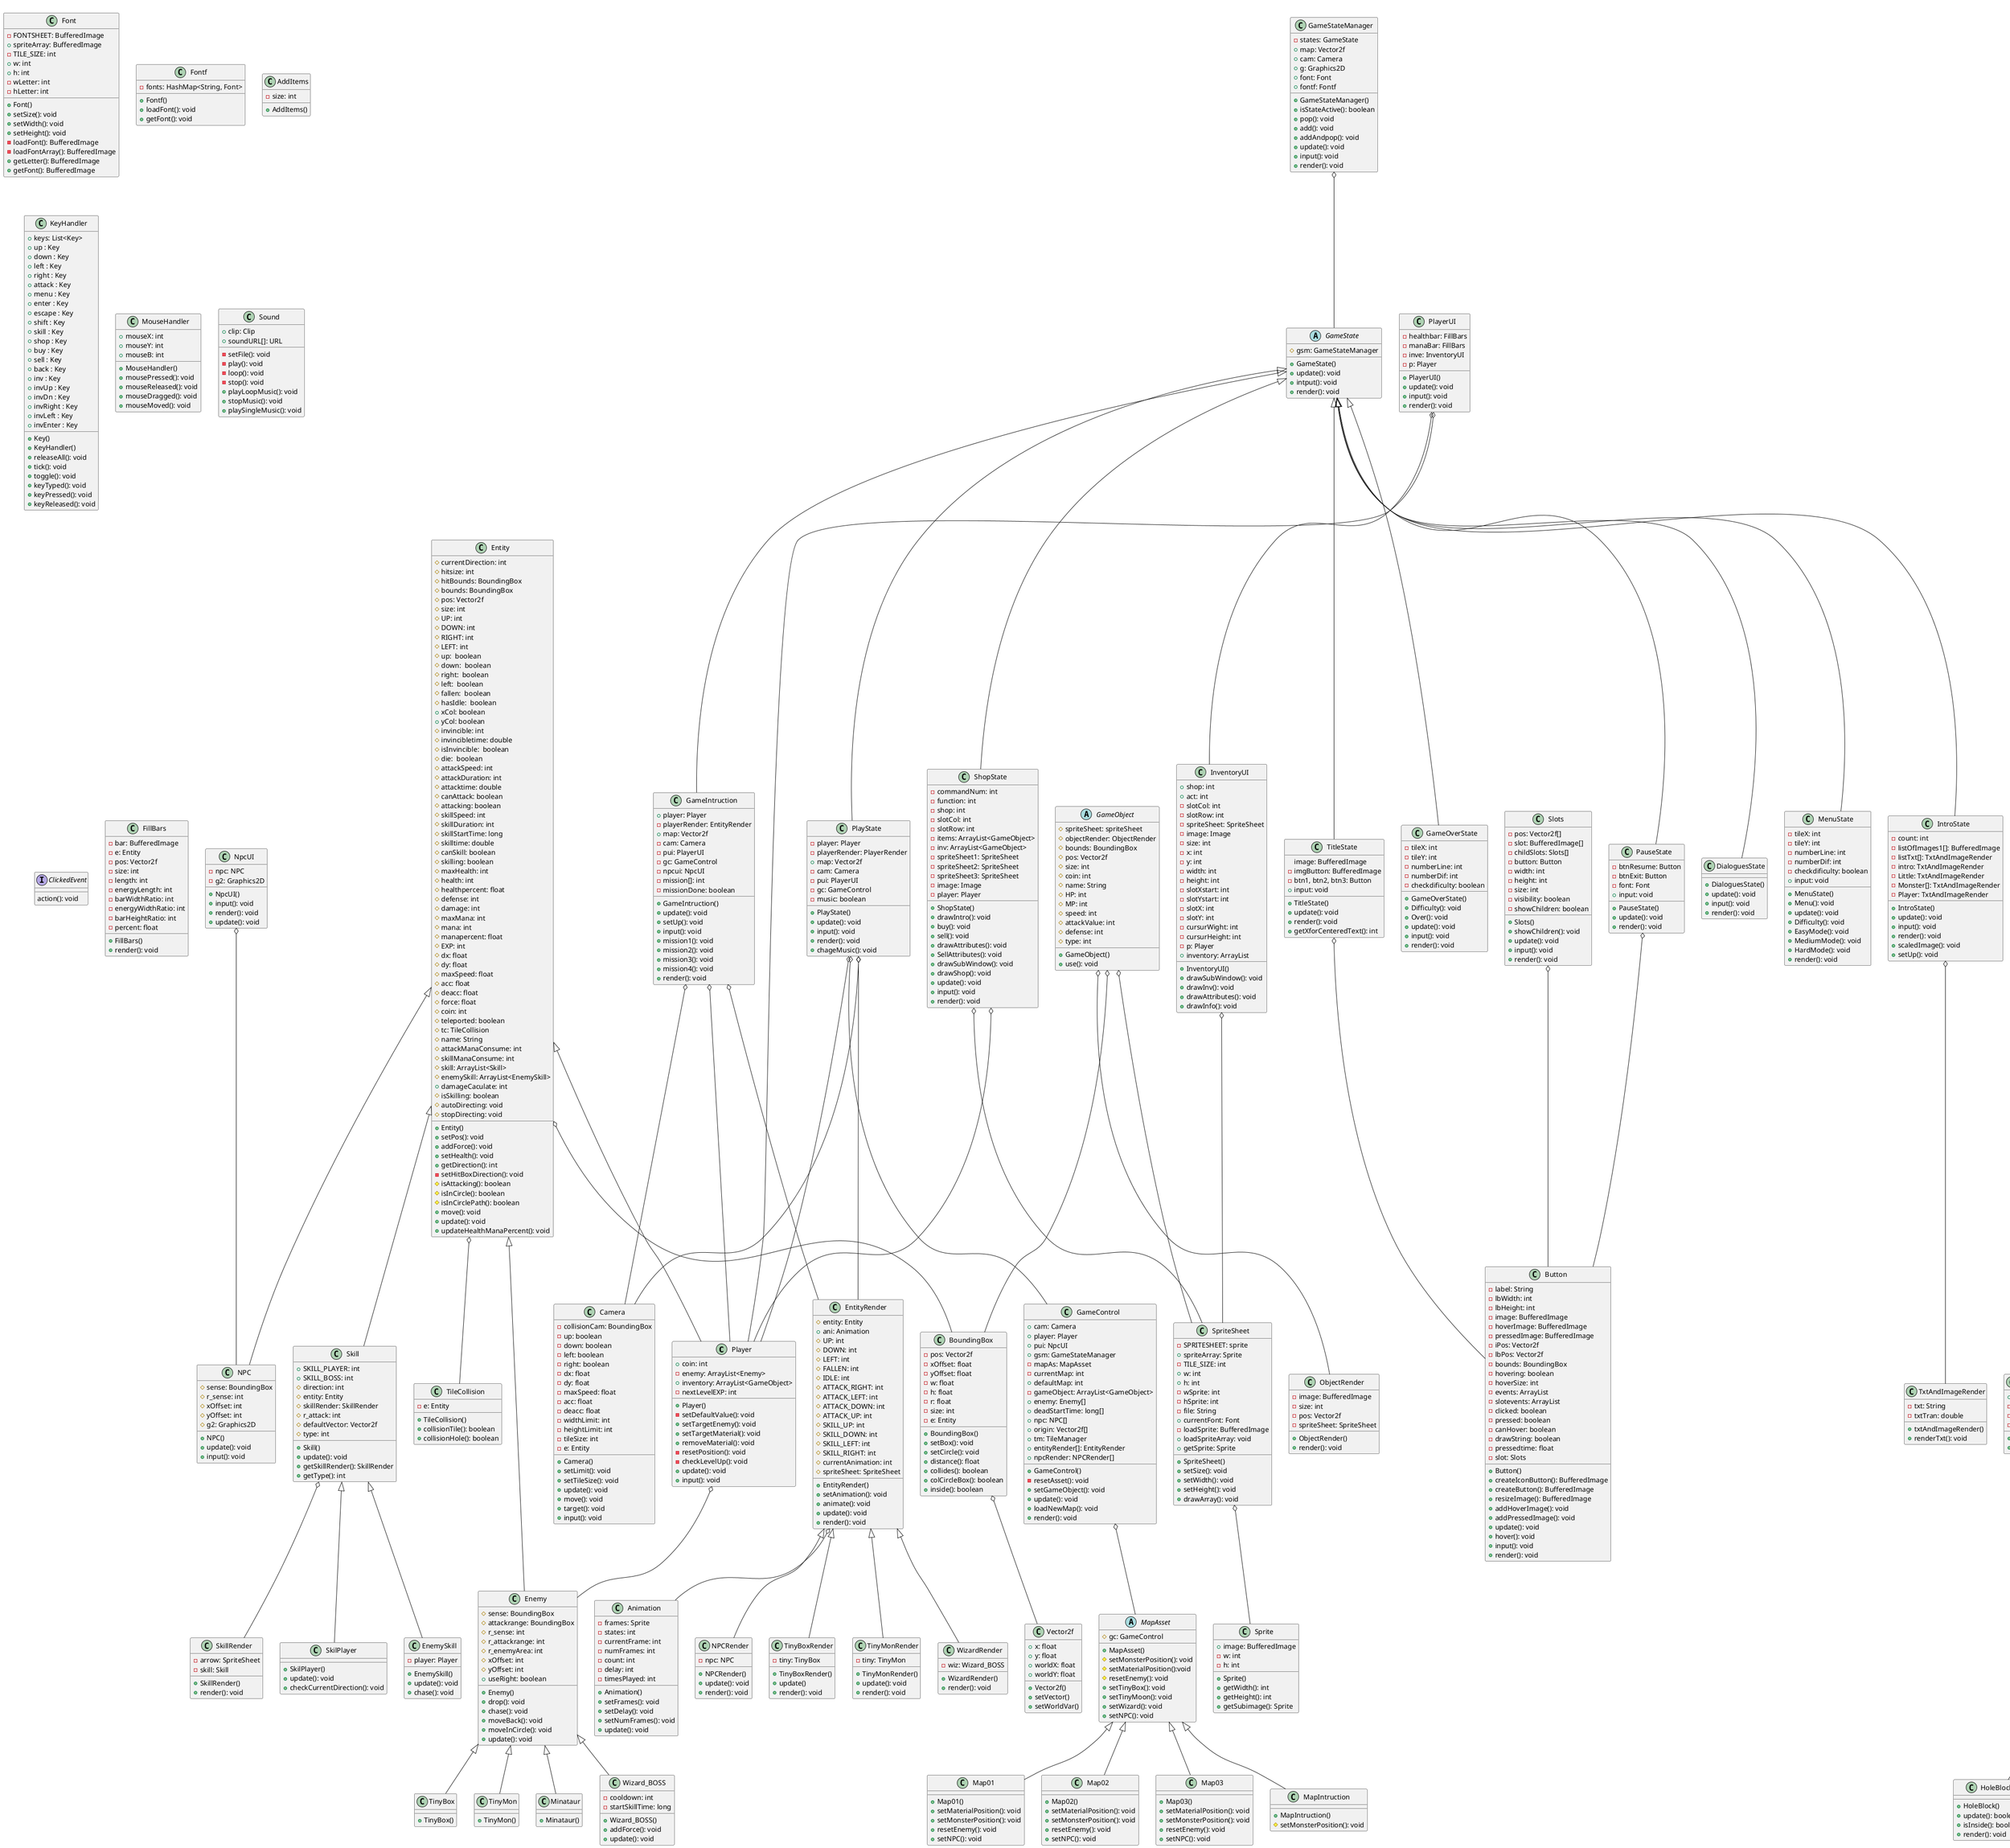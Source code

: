 @startuml
    class Player extends Entity{
        + coin: int
        - enemy: ArrayList<Enemy>
        + inventory: ArrayList<GameObject>
        - nextLevelEXP: int

        + Player()
        - setDefaultValue(): void
        + setTargetEnemy(): void
        + setTargetMaterial(): void
        + removeMaterial(): void
        - resetPosition(): void
        - checkLevelUp(): void
        + update(): void
        + input(): void 
    }
    class Entity{
        # currentDirection: int
        # hitsize: int
        # hitBounds: BoundingBox
        # bounds: BoundingBox
        # pos: Vector2f
        # size: int
        # UP: int
        # DOWN: int
        # RIGHT: int
        # LEFT: int
        # up:  boolean
        # down:  boolean
        # right:  boolean
        # left:  boolean
        # fallen:  boolean
        # hasIdle:  boolean
        + xCol: boolean
        + yCol: boolean
        # invincible: int
        # invincibletime: double
        # isInvincible:  boolean
        # die:  boolean
        # attackSpeed: int
        # attackDuration: int
        # attacktime: double
        # canAttack: boolean
        # attacking: boolean
        # skillSpeed: int
        # skillDuration: int
        # skillStartTime: long
        # skilltime: double
        # canSkill: boolean
        # skilling: boolean
        # maxHealth: int
        # health: int
        # healthpercent: float
        # defense: int
        # damage: int
        # maxMana: int
        # mana: int
        # manapercent: float
        # EXP: int
        # dx: float
        # dy: float
        # maxSpeed: float
        # acc: float
        # deacc: float
        # force: float
        # coin: int
        # teleported: boolean
        # tc: TileCollision
        # name: String
        # attackManaConsume: int
        # skillManaConsume: int
        # skill: ArrayList<Skill>
        # enemySkill: ArrayList<EnemySkill> 
        + Entity()
        + setPos(): void
        + addForce(): void
        + setHealth(): void
        + damageCaculate: int
        + getDirection(): int
        - setHitBoxDirection(): void
        # isAttacking(): boolean
        # isSkilling: boolean
        #  isInCircle(): boolean
        #  isInCirclePath(): boolean
        + move(): void
        # autoDirecting: void
        # stopDirecting: void
        + update(): void
        + updateHealthManaPercent(): void
    }
    '-------------object-----------
    abstract class GameObject{
        # spriteSheet: spriteSheet
        # objectRender: ObjectRender
        # bounds: BoundingBox
        # pos: Vector2f
        # size: int
        # coin: int
        # name: String
        # HP: int
        # MP: int
        # speed: int
        # attackValue: int
        # defense: int
        # type: int
        + GameObject()
        + use(): void
    }
    '-------------ai-------------------
    class MapSolid{
        - tileManager: TileManager
        + MapSolid(): void
    } 
    class PathFind{
        + node: Node[][] 
        openList: ArrayList<Node>
        + pathList: ArrayList<Node>
        + startNode, goalNode, currentNode:  Node
        goalReached: boolean
        step: int
        - maxCol: int
        - maxRow: int
        + PathFind()
        + instantiateNodes(): void
        + update(): void
        + resetNodes(): void
        + setNodes(): void
        + getCost(): void
        + search(): void
        + openNode(): void
        + trackThePath(): void
    }
    class Node {
        parent: Node
        col: int
        row: int
        gCost: int
        hCost: int
        fCost: int
        start: boolean
        goal: boolean
        open: boolean
        checked: boolean
        + Node()
        + getCol()
        + getRow()
    }
    '-----------------enemy----------------
    class Enemy extends Entity{
        # sense: BoundingBox
        # attackrange: BoundingBox
        # r_sense: int
        # r_attackrange: int
        # r_enemyArea: int
        # xOffset: int
        # yOffset: int
        + useRight: boolean
        + Enemy()
        + drop(): void
        + chase(): void
        + moveBack(): void
        + moveInCircle(): void
        + update(): void
    }
    class TinyBox extends Enemy{
        + TinyBox()
    }
    class TinyMon extends Enemy{
        + TinyMon()
    }
    class Minataur extends Enemy{
        + Minataur()
    }
    class Wizard_BOSS extends Enemy{
        - cooldown: int
        - startSkillTime: long
        + Wizard_BOSS()
        + addForce(): void
        + update(): void
    }
    '--------------npc------------
    class NPC extends Entity{
        # sense: BoundingBox
        # r_sense: int
        # xOffset: int
        # yOffset: int
        # g2: Graphics2D
        + NPC()
        + update(): void
        + input(): void
    }
    '---------------skill-----------
    class Skill extends Entity{
        + SKILL_PLAYER: int
        + SKILL_BOSS: int
        # direction: int
        # entity: Entity
        # skillRender: SkillRender
        # r_attack: int
        # defaultVector: Vector2f
        # type: int
        + Skill()
        + update(): void
        + getSkillRender(): SkillRender
        + getType(): int
    }
    class SkilPlayer extends Skill{
        + SkilPlayer()
        + update(): void
        + checkCurrentDirection(): void
    }
    class EnemySkill extends Skill{
        - player: Player
        + EnemySkill()
        + update(): void
        + chase(): void
    }
    '-------------graphics-------------
    class Animation{
        - frames: Sprite
        - states: int
        - currentFrame: int
        - numFrames: int
        - count: int
        - delay: int
        - timesPlayed: int
        + Animation()
        + setFrames(): void
        + setDelay(): void
        + setNumFrames(): void
        + update(): void
    }
    class Font{
        - FONTSHEET: BufferedImage
        + spriteArray: BufferedImage
        - TILE_SIZE: int
        + w: int
        + h: int
        - wLetter: int
        - hLetter: int
        + Font()
        + setSize(): void
        + setWidth(): void
        + setHeight(): void
        - loadFont(): BufferedImage
        - loadFontArray(): BufferedImage
        + getLetter(): BufferedImage
        + getFont(): BufferedImage
    }
    class Sprite{
        + image: BufferedImage
        - w: int
        - h: int
        + Sprite()
        + getWidth(): int
        + getHeight(): int
        + getSubimage(): Sprite
    }
    class SpriteSheet{
        - SPRITESHEET: sprite
        + spriteArray: Sprite
        - TILE_SIZE: int
        + w: int
        + h: int
        - wSprite: int
        - hSprite: int
        - file: String
        + currentFont: Font
        + SpriteSheet()
        + setSize(): void
        + setWidth(): void
        + setHeight(): void
        - loadSprite: BufferedImage
        + loadSpriteArray: void
        + getSprite: Sprite
        + drawArray(): void
    }
    class Fontf{
        - fonts: HashMap<String, Font>
        + Fontf()
        + loadFont(): void
        + getFont(): void
    }
    '-------------math---------------
    class BoundingBox {
        - pos: Vector2f
        - xOffset: float
        - yOffset: float
        - w: float
        - h: float
        - r: float
        - size: int
        - e: Entity
        + BoundingBox()
        + setBox(): void
        + setCircle(): void
        + distance(): float
        + collides(): boolean
        + colCircleBox(): boolean
        + inside(): boolean
    }
    class Vector2f{
        + x: float
        + y: float
        + worldX: float
        + worldY: float
        + Vector2f()
        + setVector()
        + setWorldVar()
    }

    '-----------------render-------------
    class EntityRender{
        # entity: Entity
        + ani: Animation
        # UP: int
        # DOWN: int
        # LEFT: int
        # FALLEN: int
        # IDLE: int
        # ATTACK_RIGHT: int
        # ATTACK_LEFT: int
        # ATTACK_DOWN: int
        # ATTACK_UP: int
        # SKILL_UP: int
        # SKILL_DOWN: int
        # SKILL_LEFT: int
        # SKILL_RIGHT: int
        # currentAnimation: int
        # spriteSheet: SpriteSheet
        + EntityRender()
        + setAnimation(): void
        + animate(): void
        + update(): void
        + render(): void
    }
    class NPCRender extends EntityRender{
        - npc: NPC
        + NPCRender()
        + update(): void
        + render(): void
    }
    class ObjectRender{
        - image: BufferedImage
        - size: int
        - pos: Vector2f
        - spriteSheet: SpriteSheet
        + ObjectRender()
        + render(): void
    }
    class SkillRender{
        - arrow: SpriteSheet
        - skill: Skill
        + SkillRender()
        + render(): void
    }
    class TinyBoxRender extends EntityRender{
        - tiny: TinyBox
        + TinyBoxRender()
        + update()
        + render(): void
    }
    class TinyMonRender extends EntityRender{
        - tiny: TinyMon
        + TinyMonRender()
        + update(): void
        + render(): void
    }
    class TxtAndImageRender{
        - txt: String
        - txtTran: double
        + txtAndImageRender()
        + renderTxt(): void
    }
    class WizardRender extends EntityRender{
        - wiz: Wizard_BOSS
        + WizardRender()
        + render(): void
    }
    '--------------states------------
    class DialoguesState extends GameState{
        + DialoguesState()
        + update(): void
        + input(): void
        + render(): void
    }
    abstract class GameState{
        # gsm: GameStateManager
        + GameState()
        + update(): void
        + intput(): void
        + render(): void
    }
    class GameStateManager{
        - states: GameState
        + map: Vector2f
        + cam: Camera
        + g: Graphics2D
        + font: Font
        + fontf: Fontf
        + GameStateManager()
        + isStateActive(): boolean
        + pop(): void
        + add(): void
        + addAndpop(): void
        + update(): void
        + input(): void
        + render(): void
    }
    class MenuState extends GameState {
        - tileX: int
        - tileY: int
        - numberLine: int
        - numberDif: int
        - checkdificulty: boolean
        + MenuState()
        + Menu(): void
        + update(): void
        + Difficulty(): void
        + input: void
        + EasyMode(): void
        + MediumMode(): void
        + HardMode(): void
        + render(): void
    }
    class PauseState extends GameState {
        - btnResume: Button
        - btnExit: Button
        - font: Font
        + PauseState()
        + update(): void
        + input: void
        + render(): void
    }
    class TitleState extends GameState{
        image: BufferedImage
        - imgButton: BufferedImage
        - btn1, btn2, btn3: Button
        + TitleState()
        + update(): void
        + input: void
        + render(): void
        + getXforCenteredText(): int
    }
    class PlayState extends GameState{
        - player: Player
        - playerRender: PlayerRender
        + map: Vector2f
        - cam: Camera
        - pui: PlayerUI
        - gc: GameControl
        - music: boolean
        + PlayState()
        + update(): void
        + input(): void
        + render(): void
        + chageMusic(): void
    }
    class ShopState extends GameState{
        - commandNum: int
        - function: int
        - shop: int
        - slotCol: int
        - slotRow: int
        - items: ArrayList<GameObject> 
        - inv: ArrayList<GameObject> 
        - spriteSheet1: SpriteSheet
        - spriteSheet2: SpriteSheet
        - spriteSheet3: SpriteSheet
        - image: Image
        - player: Player
        + ShopState()
        + drawIntro(): void
        + buy(): void
        + sell(): void
        + drawAttributes(): void
        + SellAttributes(): void
        + drawSubWindow(): void
        + drawShop(): void
        + update(): void
        + input(): void
        + render(): void
    }
    class GameOverState extends GameState {
        - tileX: int
        - tileY: int
        - numberLine: int
        - numberDif: int
        - checkdificulty: boolean
        + GameOverState()
        + Difficulty(): void
        + Over(): void
        + update(): void
        + input(): void
        + render(): void
    }
    class GameIntruction extends GameState{
        + player: Player
        - playerRender: EntityRender
        + map: Vector2f
        - cam: Camera
        - pui: PlayerUI
        - gc: GameControl
        - npcui: NpcUI
        - mission[]: int
        - missionDone: boolean
        + GameIntruction()
        + update(): void
        + setUp(): void
        + input(): void
        + mission1(): void
        + mission2(): void
        + mission3(): void
        + mission4(): void
        + render(): void
    } 
    class IntroState extends GameState{
        - count: int
        - listOfImages1[]: BufferedImage
        -  listTxt[]: TxtAndImageRender
        - intro: TxtAndImageRender
        - Little: TxtAndImageRender
        - Monster[]: TxtAndImageRender
        - Player: TxtAndImageRender
        + IntroState()
        + update(): void
        + input(): void
        + render(): void
        + scaledImage(): void
        + setUp(): void
    }
    ' -----------data------------
    class GameControl{
        + cam: Camera
        + player: Player
        + pui: NpcUI
        + gsm: GameStateManager
        - mapAs: MapAsset
        - currentMap: int
        + defaultMap: int
        - gameObject: ArrayList<GameObject>
        + enemy: Enemy[]
        + deadStartTime: long[]
        + npc: NPC[]
        + origin: Vector2f[]
        + tm: TileManager
        + entityRender[]: EntityRender
        + npcRender: NPCRender[]
        + GameControl()
        - resetAsset(): void
        + setGameObject(): void
        + update(): void
        + loadNewMap(): void
        + render(): void
    }
    abstract class MapAsset{
        # gc: GameControl
        + MapAsset()
        # setMonsterPosition(): void
        # setMaterialPosition():void
        # resetEnemy(): void
        + setTinyBox(): void
        + setTinyMoon(): void
        + setWizard(): void
        + setNPC(): void
    }
    class Map01 extends MapAsset {
        + Map01()
        + setMaterialPosition(): void
        + setMonsterPosition(): void
        + resetEnemy(): void
        + setNPC(): void
    }
    class Map02 extends MapAsset {
        + Map02()
        + setMaterialPosition(): void
        + setMonsterPosition(): void
        + resetEnemy(): void
        + setNPC(): void
    }
    class Map03 extends MapAsset {
        + Map03()
        + setMaterialPosition(): void
        + setMonsterPosition(): void
        + resetEnemy(): void
        + setNPC(): void
    }
    class MapIntruction extends MapAsset {
        + MapIntruction()
        # setMonsterPosition(): void
    }
    class AddItems{
        - size: int
        + AddItems()
    }
    ' ------------util--------------

    class Camera{
        - collisionCam: BoundingBox
        - up: boolean
        - down: boolean
        - left: boolean
        - right: boolean
        - dx: float
        - dy: float
        - maxSpeed: float
        - acc: float
        - deacc: float
        - widthLimit: int
        - heightLimit: int
        - tileSize: int
        - e: Entity
        + Camera()
        + setLimit(): void
        + setTileSize(): void
        + update(): void
        + move(): void
        + target(): void
        + input(): void
    }
    class KeyHandler{
        + keys: List<Key>
        + up : Key
        + down : Key
        + left : Key
        + right : Key
        + attack : Key
        + menu : Key
        + enter : Key
        + escape : Key
        + shift : Key
        + skill : Key
        + shop : Key
        + buy : Key
        + sell : Key
        + back : Key
        + inv : Key
        + invUp : Key
        + invDn : Key
        + invRight : Key
        + invLeft : Key
        + invEnter : Key
        + Key()
        + KeyHandler()
        + releaseAll(): void
        + tick(): void
        + toggle(): void
        + keyTyped(): void
        + keyPressed(): void
        + keyReleased(): void
    }
    class MouseHandler{
        + mouseX: int
        + mouseY: int
        + mouseB: int
        + MouseHandler()
        + mousePressed(): void
        + mouseReleased(): void
        + mouseDragged(): void
        + mouseMoved(): void
    }
    class Sound{
        + clip: Clip
        + soundURL[]: URL
        - setFile(): void
        - play(): void
        - loop(): void
        - stop(): void
        + playLoopMusic(): void
        + stopMusic(): void
        + playSingleMusic(): void
    }
    class TileCollision{
        - e: Entity
        + TileCollision()
        + collisionTile(): boolean
        + collisionHole(): boolean
    }
    '-------------tile--------------
    class TileManager {
        + tm: ArrayList<TileMap>
        - cam: Camera
        - spritesheet: SpriteSheet
        - width: int
        - height: int
        - file: String
        - columns: int
        + TileManager()
        + addTileMap(): void
        + render(): void
    }
    abstract class TileMap {
        + render(): void
    }
    class TileMapNorm extends TileMap {
        + blocks: Block[] 
        - tileWidth: int
        - tileHeight: int
        - height: int
        + TileMapNorm()
        + render(): void
    }
    class TileMapObj extends TileMap{
        + event_blocks: Block[] 
        - tileWidth: int
        - tileHeight: int
        + width: int
        + height: int
        + TileMapObj()
        + render(): void
    }
    '--------------block-------------------
    class Block{
        # w: int
        # h: int
        + sprite: Sprite
        + pos: Vector2f
        + Block()
        + update(): boolean
        + isInside(): boolean
        + getImage(): Sprite
        + getPos(): Vector2f
        + render(): void
    }
    class HoleBlock extends Block{
        + HoleBlock()
        + update(): boolean
        + isInside(): boolean
        + render(): void
    }
    class NormBlock extends Block {
        + NormBlock()
        + update(): boolean
        + isInside(): boolean
        + render(): void
    }
    class ObjBlock extends Block{
        + ObjBlock()
        + update(): boolean
        + isInside(): boolean
        + render(): void
    }
    '------------ui----------------
    class Button{
        - label: String
        - lbWidth: int
        - lbHeight: int
        - image: BufferedImage
        - hoverImage: BufferedImage
        - pressedImage: BufferedImage
        - iPos: Vector2f
        - lbPos: Vector2f
        - bounds: BoundingBox
        - hovering: boolean
        - hoverSize: int
        - events: ArrayList
        - slotevents: ArrayList
        - clicked: boolean
        - pressed: boolean
        - canHover: boolean
        - drawString: boolean
        - pressedtime: float
        - slot: Slots
        + Button()
        + createIconButton(): BufferedImage
        + createButton(): BufferedImage
        + resizeImage(): BufferedImage
        + addHoverImage(): void
        + addPressedImage(): void
        + update(): void
        + hover(): void
        + input(): void
        + render(): void
    }
    interface ClickedEvent{
        action(): void
    }
    class FillBars{
        - bar: BufferedImage
        - e: Entity
        - pos: Vector2f
        - size: int
        - length: int
        - energyLength: int
        - barWidthRatio: int
        - energyWidthRatio: int
        - barHeightRatio: int
        - percent: float
        + FillBars()
        + render(): void
    }
    class NpcUI{
        - npc: NPC
        - g2: Graphics2D
        + NpcUI()
        + input(): void
        + render(): void
        + update(): void
    }
    class InventoryUI{
        + shop: int
        + act: int
        - slotCol: int
        - slotRow: int
        - spriteSheet: SpriteSheet
        - image: Image
        - size: int
        - x: int
        - y: int
        - width: int
        - height: int
        - slotXstart: int
        - slotYstart: int
        - slotX: int
        - slotY: int
        - cursurWight: int
        - cursurHeight: int
        - p: Player
        + inventory: ArrayList
        + InventoryUI()
        + drawSubWindow(): void
        + drawInv(): void
        + drawAttributes(): void
        + drawInfo(): void
        
    }
    class PlayerUI{
        - healthbar: FillBars
        - manaBar: FillBars
        - inve: InventoryUI
        - p: Player
        + PlayerUI()
        + update(): void
        + input(): void
        + render(): void
    }
    class Slots{
        - pos: Vector2f[]
        - slot: BufferedImage[]
        - childSlots: Slots[]
        - button: Button
        - width: int
        - height: int
        - size: int
        - visibility: boolean
        - showChildren: boolean
        + Slots()
        + showChildren(): void
        + update(): void
        + input(): void
        + render(): void
    }

    GameObject o-- BoundingBox
    GameObject o-- SpriteSheet
    InventoryUI o-- SpriteSheet
    SpriteSheet o-- Sprite
    Entity o-- BoundingBox
    Entity o-- TileCollision
    BoundingBox o-- Vector2f
    GameControl o-- MapAsset
    PlayState o-- GameControl
    PlayState o-- Player
    PlayState o-- Camera
    GameIntruction o-- Camera
    GameIntruction o-- Player
    GameIntruction o-- EntityRender
    PlayState o-- EntityRender
    GameStateManager o-- GameState
    TitleState o-- Button
    IntroState o-- TxtAndImageRender
    Slots o-- Button
    Skill o-- SkillRender
    GameObject o-- ObjectRender
    EntityRender o-- Animation
    PlayerUI o-- Player
    PlayerUI o-- InventoryUI
    ShopState o-- SpriteSheet
    ShopState o-- Player
    TileManager o-- TileMap
    PathFind o-- Node
    MapSolid o-- TileManager
    TileMapNorm o-- Block
    TileMapObj o-- Block
    NpcUI o-- NPC
    PauseState o-- Button
    Player o-- Enemy
@enduml